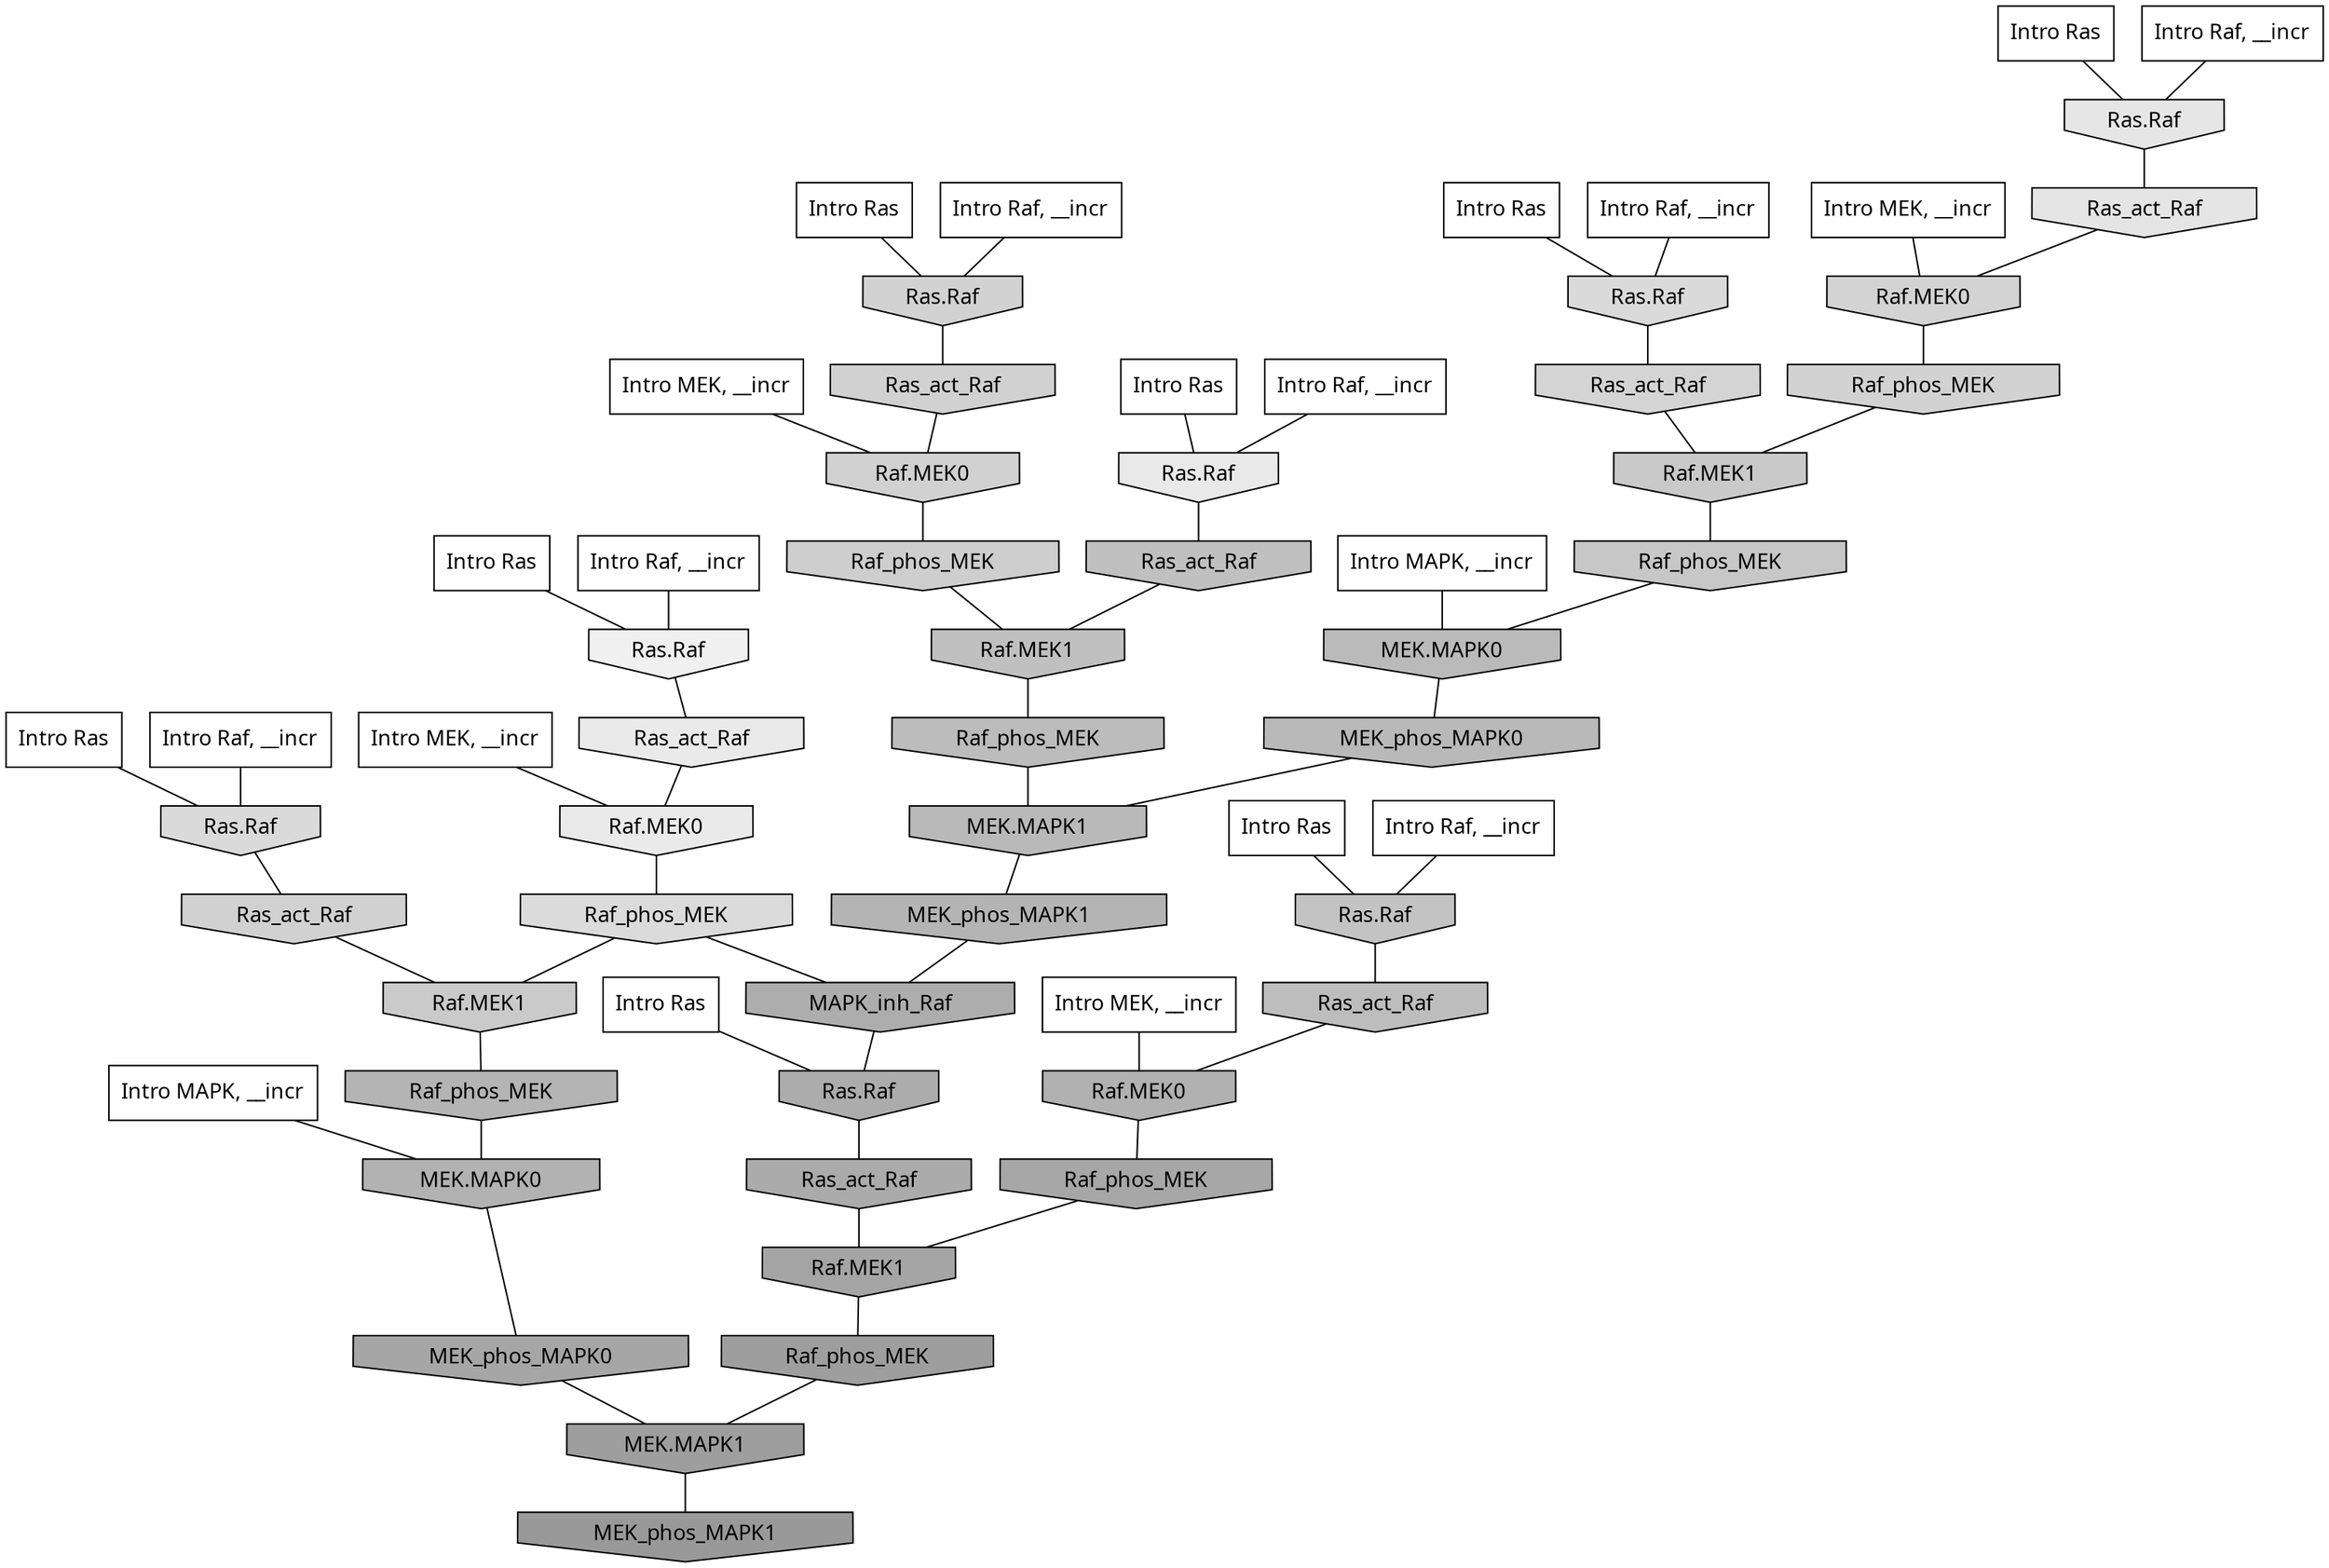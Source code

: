 digraph G{
  rankdir="TB";
  ranksep=0.30;
  node [fontname="CMU Serif"];
  edge [fontname="CMU Serif"];
  
  19 [label="Intro Ras", shape=rectangle, style=filled, fillcolor="0.000 0.000 1.000"]
  
  48 [label="Intro Ras", shape=rectangle, style=filled, fillcolor="0.000 0.000 1.000"]
  
  56 [label="Intro Ras", shape=rectangle, style=filled, fillcolor="0.000 0.000 1.000"]
  
  64 [label="Intro Ras", shape=rectangle, style=filled, fillcolor="0.000 0.000 1.000"]
  
  80 [label="Intro Ras", shape=rectangle, style=filled, fillcolor="0.000 0.000 1.000"]
  
  83 [label="Intro Ras", shape=rectangle, style=filled, fillcolor="0.000 0.000 1.000"]
  
  84 [label="Intro Ras", shape=rectangle, style=filled, fillcolor="0.000 0.000 1.000"]
  
  87 [label="Intro Ras", shape=rectangle, style=filled, fillcolor="0.000 0.000 1.000"]
  
  211 [label="Intro Raf, __incr", shape=rectangle, style=filled, fillcolor="0.000 0.000 1.000"]
  
  320 [label="Intro Raf, __incr", shape=rectangle, style=filled, fillcolor="0.000 0.000 1.000"]
  
  421 [label="Intro Raf, __incr", shape=rectangle, style=filled, fillcolor="0.000 0.000 1.000"]
  
  543 [label="Intro Raf, __incr", shape=rectangle, style=filled, fillcolor="0.000 0.000 1.000"]
  
  710 [label="Intro Raf, __incr", shape=rectangle, style=filled, fillcolor="0.000 0.000 1.000"]
  
  795 [label="Intro Raf, __incr", shape=rectangle, style=filled, fillcolor="0.000 0.000 1.000"]
  
  1091 [label="Intro Raf, __incr", shape=rectangle, style=filled, fillcolor="0.000 0.000 1.000"]
  
  1207 [label="Intro MEK, __incr", shape=rectangle, style=filled, fillcolor="0.000 0.000 1.000"]
  
  1251 [label="Intro MEK, __incr", shape=rectangle, style=filled, fillcolor="0.000 0.000 1.000"]
  
  1945 [label="Intro MEK, __incr", shape=rectangle, style=filled, fillcolor="0.000 0.000 1.000"]
  
  1996 [label="Intro MEK, __incr", shape=rectangle, style=filled, fillcolor="0.000 0.000 1.000"]
  
  2337 [label="Intro MAPK, __incr", shape=rectangle, style=filled, fillcolor="0.000 0.000 1.000"]
  
  2863 [label="Intro MAPK, __incr", shape=rectangle, style=filled, fillcolor="0.000 0.000 1.000"]
  
  3811 [label="Ras.Raf", shape=invhouse, style=filled, fillcolor="0.000 0.000 0.939"]
  
  4178 [label="Ras_act_Raf", shape=invhouse, style=filled, fillcolor="0.000 0.000 0.917"]
  
  4180 [label="Raf.MEK0", shape=invhouse, style=filled, fillcolor="0.000 0.000 0.917"]
  
  4227 [label="Ras.Raf", shape=invhouse, style=filled, fillcolor="0.000 0.000 0.914"]
  
  4439 [label="Ras.Raf", shape=invhouse, style=filled, fillcolor="0.000 0.000 0.899"]
  
  4505 [label="Ras_act_Raf", shape=invhouse, style=filled, fillcolor="0.000 0.000 0.895"]
  
  5160 [label="Raf_phos_MEK", shape=invhouse, style=filled, fillcolor="0.000 0.000 0.856"]
  
  5216 [label="Ras.Raf", shape=invhouse, style=filled, fillcolor="0.000 0.000 0.853"]
  
  5237 [label="Ras.Raf", shape=invhouse, style=filled, fillcolor="0.000 0.000 0.852"]
  
  5584 [label="Ras_act_Raf", shape=invhouse, style=filled, fillcolor="0.000 0.000 0.832"]
  
  5672 [label="Raf.MEK0", shape=invhouse, style=filled, fillcolor="0.000 0.000 0.828"]
  
  5770 [label="Raf_phos_MEK", shape=invhouse, style=filled, fillcolor="0.000 0.000 0.823"]
  
  5775 [label="Ras.Raf", shape=invhouse, style=filled, fillcolor="0.000 0.000 0.823"]
  
  5879 [label="Ras_act_Raf", shape=invhouse, style=filled, fillcolor="0.000 0.000 0.818"]
  
  5882 [label="Raf.MEK0", shape=invhouse, style=filled, fillcolor="0.000 0.000 0.818"]
  
  5894 [label="Ras_act_Raf", shape=invhouse, style=filled, fillcolor="0.000 0.000 0.818"]
  
  6077 [label="Raf_phos_MEK", shape=invhouse, style=filled, fillcolor="0.000 0.000 0.808"]
  
  6487 [label="Raf.MEK1", shape=invhouse, style=filled, fillcolor="0.000 0.000 0.790"]
  
  6605 [label="Raf.MEK1", shape=invhouse, style=filled, fillcolor="0.000 0.000 0.786"]
  
  6725 [label="Raf_phos_MEK", shape=invhouse, style=filled, fillcolor="0.000 0.000 0.781"]
  
  7310 [label="Ras.Raf", shape=invhouse, style=filled, fillcolor="0.000 0.000 0.762"]
  
  7633 [label="Ras_act_Raf", shape=invhouse, style=filled, fillcolor="0.000 0.000 0.753"]
  
  7635 [label="Raf.MEK1", shape=invhouse, style=filled, fillcolor="0.000 0.000 0.753"]
  
  7993 [label="Ras_act_Raf", shape=invhouse, style=filled, fillcolor="0.000 0.000 0.741"]
  
  8254 [label="Raf_phos_MEK", shape=invhouse, style=filled, fillcolor="0.000 0.000 0.735"]
  
  8438 [label="MEK.MAPK0", shape=invhouse, style=filled, fillcolor="0.000 0.000 0.729"]
  
  8555 [label="MEK_phos_MAPK0", shape=invhouse, style=filled, fillcolor="0.000 0.000 0.725"]
  
  8575 [label="MEK.MAPK1", shape=invhouse, style=filled, fillcolor="0.000 0.000 0.725"]
  
  9339 [label="Raf_phos_MEK", shape=invhouse, style=filled, fillcolor="0.000 0.000 0.705"]
  
  9377 [label="MEK_phos_MAPK1", shape=invhouse, style=filled, fillcolor="0.000 0.000 0.704"]
  
  9767 [label="MEK.MAPK0", shape=invhouse, style=filled, fillcolor="0.000 0.000 0.696"]
  
  10000 [label="Raf.MEK0", shape=invhouse, style=filled, fillcolor="0.000 0.000 0.692"]
  
  10673 [label="MAPK_inh_Raf", shape=invhouse, style=filled, fillcolor="0.000 0.000 0.677"]
  
  10949 [label="Ras.Raf", shape=invhouse, style=filled, fillcolor="0.000 0.000 0.672"]
  
  11197 [label="Ras_act_Raf", shape=invhouse, style=filled, fillcolor="0.000 0.000 0.668"]
  
  11831 [label="Raf_phos_MEK", shape=invhouse, style=filled, fillcolor="0.000 0.000 0.656"]
  
  12088 [label="MEK_phos_MAPK0", shape=invhouse, style=filled, fillcolor="0.000 0.000 0.652"]
  
  12377 [label="Raf.MEK1", shape=invhouse, style=filled, fillcolor="0.000 0.000 0.647"]
  
  14485 [label="Raf_phos_MEK", shape=invhouse, style=filled, fillcolor="0.000 0.000 0.618"]
  
  14488 [label="MEK.MAPK1", shape=invhouse, style=filled, fillcolor="0.000 0.000 0.618"]
  
  15601 [label="MEK_phos_MAPK1", shape=invhouse, style=filled, fillcolor="0.000 0.000 0.600"]
  
  
  14488 -> 15601 [dir=none, color="0.000 0.000 0.000"] 
  14485 -> 14488 [dir=none, color="0.000 0.000 0.000"] 
  12377 -> 14485 [dir=none, color="0.000 0.000 0.000"] 
  12088 -> 14488 [dir=none, color="0.000 0.000 0.000"] 
  11831 -> 12377 [dir=none, color="0.000 0.000 0.000"] 
  11197 -> 12377 [dir=none, color="0.000 0.000 0.000"] 
  10949 -> 11197 [dir=none, color="0.000 0.000 0.000"] 
  10673 -> 10949 [dir=none, color="0.000 0.000 0.000"] 
  10000 -> 11831 [dir=none, color="0.000 0.000 0.000"] 
  9767 -> 12088 [dir=none, color="0.000 0.000 0.000"] 
  9377 -> 10673 [dir=none, color="0.000 0.000 0.000"] 
  9339 -> 9767 [dir=none, color="0.000 0.000 0.000"] 
  8575 -> 9377 [dir=none, color="0.000 0.000 0.000"] 
  8555 -> 8575 [dir=none, color="0.000 0.000 0.000"] 
  8438 -> 8555 [dir=none, color="0.000 0.000 0.000"] 
  8254 -> 8575 [dir=none, color="0.000 0.000 0.000"] 
  7993 -> 10000 [dir=none, color="0.000 0.000 0.000"] 
  7635 -> 8254 [dir=none, color="0.000 0.000 0.000"] 
  7633 -> 7635 [dir=none, color="0.000 0.000 0.000"] 
  7310 -> 7993 [dir=none, color="0.000 0.000 0.000"] 
  6725 -> 8438 [dir=none, color="0.000 0.000 0.000"] 
  6605 -> 6725 [dir=none, color="0.000 0.000 0.000"] 
  6487 -> 9339 [dir=none, color="0.000 0.000 0.000"] 
  6077 -> 7635 [dir=none, color="0.000 0.000 0.000"] 
  5894 -> 6487 [dir=none, color="0.000 0.000 0.000"] 
  5882 -> 6077 [dir=none, color="0.000 0.000 0.000"] 
  5879 -> 5882 [dir=none, color="0.000 0.000 0.000"] 
  5775 -> 5879 [dir=none, color="0.000 0.000 0.000"] 
  5770 -> 6605 [dir=none, color="0.000 0.000 0.000"] 
  5672 -> 5770 [dir=none, color="0.000 0.000 0.000"] 
  5584 -> 6605 [dir=none, color="0.000 0.000 0.000"] 
  5237 -> 5894 [dir=none, color="0.000 0.000 0.000"] 
  5216 -> 5584 [dir=none, color="0.000 0.000 0.000"] 
  5160 -> 6487 [dir=none, color="0.000 0.000 0.000"] 
  5160 -> 10673 [dir=none, color="0.000 0.000 0.000"] 
  4505 -> 5672 [dir=none, color="0.000 0.000 0.000"] 
  4439 -> 4505 [dir=none, color="0.000 0.000 0.000"] 
  4227 -> 7633 [dir=none, color="0.000 0.000 0.000"] 
  4180 -> 5160 [dir=none, color="0.000 0.000 0.000"] 
  4178 -> 4180 [dir=none, color="0.000 0.000 0.000"] 
  3811 -> 4178 [dir=none, color="0.000 0.000 0.000"] 
  2863 -> 8438 [dir=none, color="0.000 0.000 0.000"] 
  2337 -> 9767 [dir=none, color="0.000 0.000 0.000"] 
  1996 -> 5882 [dir=none, color="0.000 0.000 0.000"] 
  1945 -> 10000 [dir=none, color="0.000 0.000 0.000"] 
  1251 -> 4180 [dir=none, color="0.000 0.000 0.000"] 
  1207 -> 5672 [dir=none, color="0.000 0.000 0.000"] 
  1091 -> 4227 [dir=none, color="0.000 0.000 0.000"] 
  795 -> 5237 [dir=none, color="0.000 0.000 0.000"] 
  710 -> 5775 [dir=none, color="0.000 0.000 0.000"] 
  543 -> 5216 [dir=none, color="0.000 0.000 0.000"] 
  421 -> 4439 [dir=none, color="0.000 0.000 0.000"] 
  320 -> 7310 [dir=none, color="0.000 0.000 0.000"] 
  211 -> 3811 [dir=none, color="0.000 0.000 0.000"] 
  87 -> 4439 [dir=none, color="0.000 0.000 0.000"] 
  84 -> 10949 [dir=none, color="0.000 0.000 0.000"] 
  83 -> 5216 [dir=none, color="0.000 0.000 0.000"] 
  80 -> 3811 [dir=none, color="0.000 0.000 0.000"] 
  64 -> 5775 [dir=none, color="0.000 0.000 0.000"] 
  56 -> 7310 [dir=none, color="0.000 0.000 0.000"] 
  48 -> 5237 [dir=none, color="0.000 0.000 0.000"] 
  19 -> 4227 [dir=none, color="0.000 0.000 0.000"] 
  
  }
